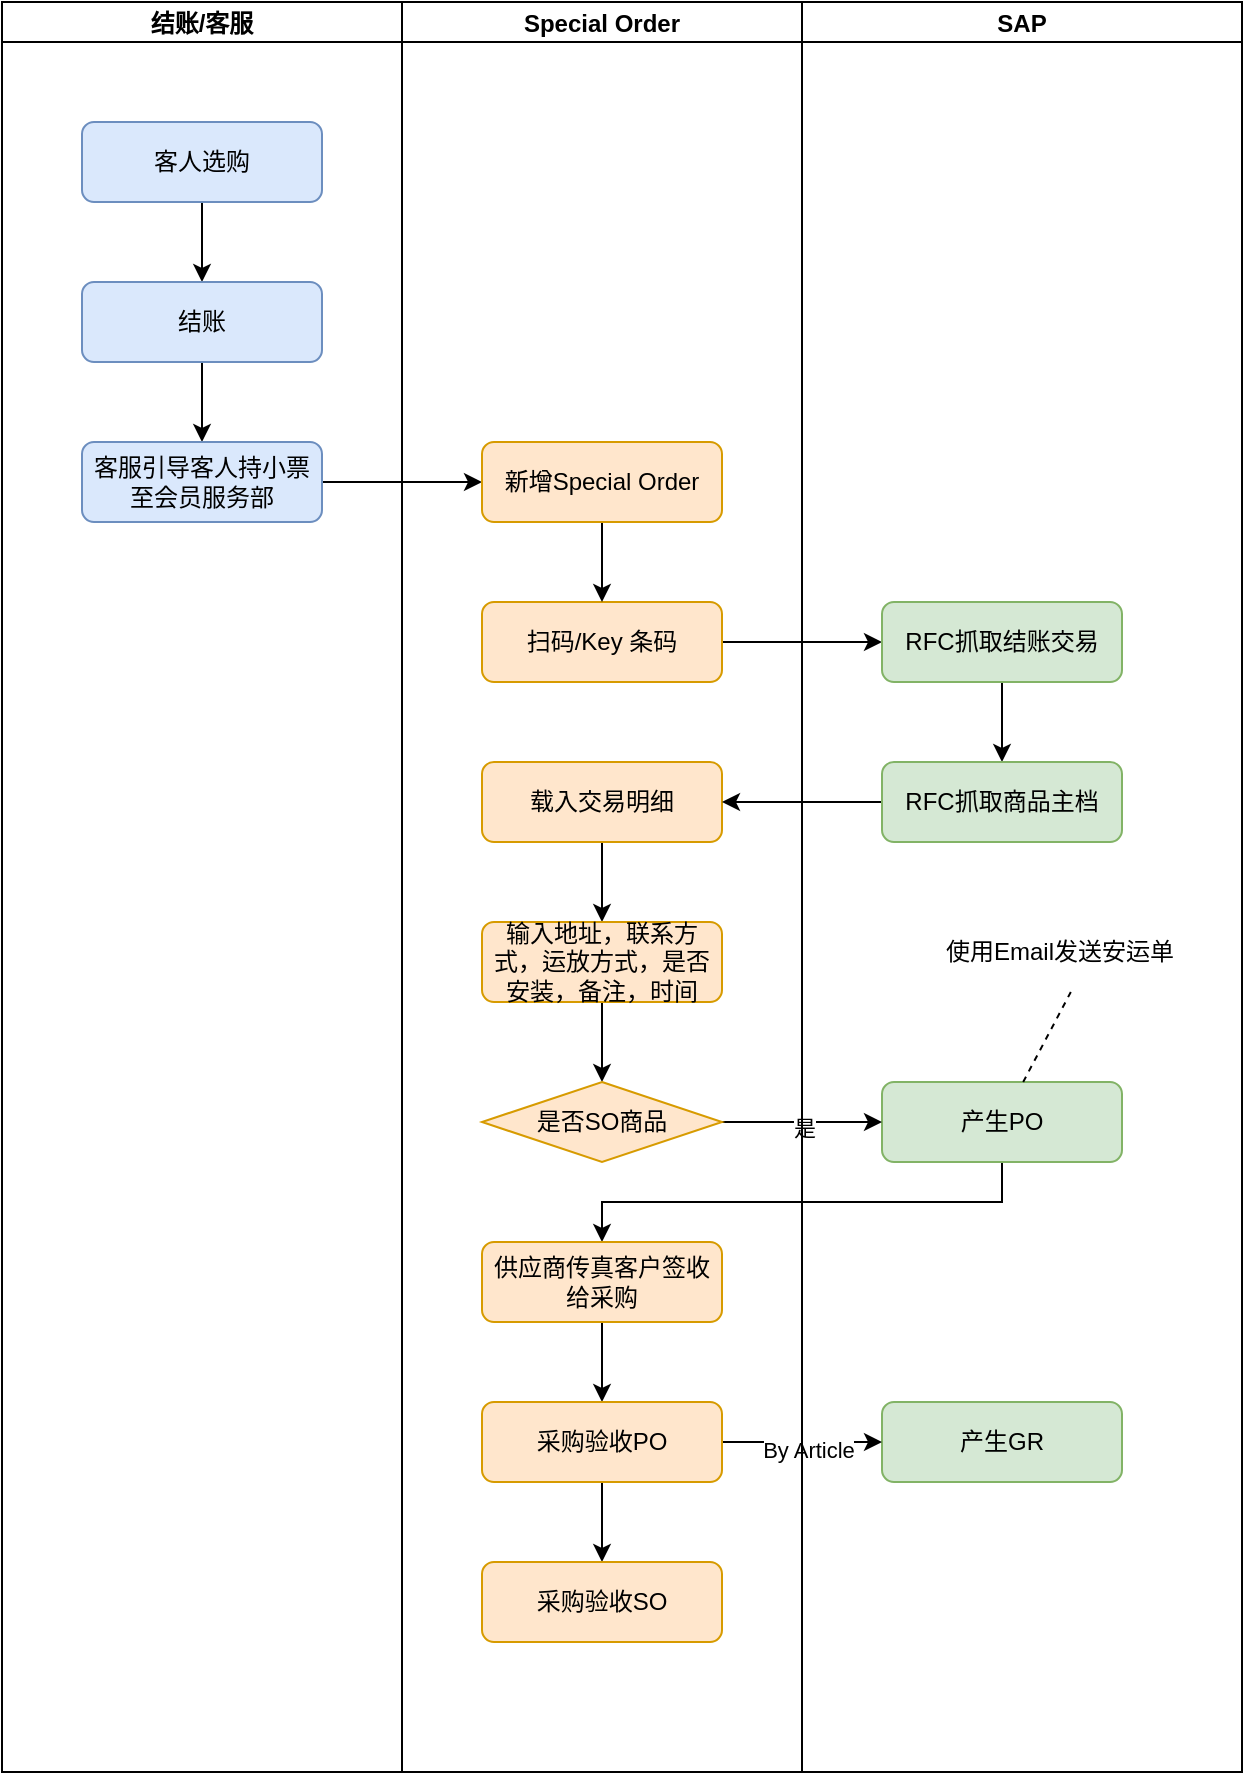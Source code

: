 <mxfile version="17.4.5" type="github" pages="2">
  <diagram id="C5RBs43oDa-KdzZeNtuy" name="销售">
    <mxGraphModel dx="1374" dy="712" grid="1" gridSize="10" guides="1" tooltips="1" connect="1" arrows="1" fold="1" page="1" pageScale="1" pageWidth="827" pageHeight="1169" math="0" shadow="0">
      <root>
        <mxCell id="WIyWlLk6GJQsqaUBKTNV-0" />
        <mxCell id="WIyWlLk6GJQsqaUBKTNV-1" parent="WIyWlLk6GJQsqaUBKTNV-0" />
        <mxCell id="T1-fg34D8Ipld1fYhuAQ-1" value="" style="edgeStyle=orthogonalEdgeStyle;rounded=0;orthogonalLoop=1;jettySize=auto;html=1;" parent="WIyWlLk6GJQsqaUBKTNV-1" source="WIyWlLk6GJQsqaUBKTNV-3" target="WIyWlLk6GJQsqaUBKTNV-7" edge="1">
          <mxGeometry relative="1" as="geometry" />
        </mxCell>
        <mxCell id="WIyWlLk6GJQsqaUBKTNV-3" value="客人选购" style="rounded=1;whiteSpace=wrap;html=1;fontSize=12;glass=0;strokeWidth=1;shadow=0;fillColor=#dae8fc;strokeColor=#6c8ebf;" parent="WIyWlLk6GJQsqaUBKTNV-1" vertex="1">
          <mxGeometry x="80" y="80" width="120" height="40" as="geometry" />
        </mxCell>
        <mxCell id="T1-fg34D8Ipld1fYhuAQ-2" value="" style="edgeStyle=orthogonalEdgeStyle;rounded=0;orthogonalLoop=1;jettySize=auto;html=1;" parent="WIyWlLk6GJQsqaUBKTNV-1" source="WIyWlLk6GJQsqaUBKTNV-7" target="WIyWlLk6GJQsqaUBKTNV-12" edge="1">
          <mxGeometry relative="1" as="geometry" />
        </mxCell>
        <mxCell id="WIyWlLk6GJQsqaUBKTNV-7" value="结账" style="rounded=1;whiteSpace=wrap;html=1;fontSize=12;glass=0;strokeWidth=1;shadow=0;fillColor=#dae8fc;strokeColor=#6c8ebf;" parent="WIyWlLk6GJQsqaUBKTNV-1" vertex="1">
          <mxGeometry x="80" y="160" width="120" height="40" as="geometry" />
        </mxCell>
        <mxCell id="T1-fg34D8Ipld1fYhuAQ-6" value="" style="edgeStyle=orthogonalEdgeStyle;rounded=0;orthogonalLoop=1;jettySize=auto;html=1;" parent="WIyWlLk6GJQsqaUBKTNV-1" source="WIyWlLk6GJQsqaUBKTNV-11" target="T1-fg34D8Ipld1fYhuAQ-4" edge="1">
          <mxGeometry relative="1" as="geometry" />
        </mxCell>
        <mxCell id="WIyWlLk6GJQsqaUBKTNV-11" value="扫码/Key 条码" style="rounded=1;whiteSpace=wrap;html=1;fontSize=12;glass=0;strokeWidth=1;shadow=0;fillColor=#ffe6cc;strokeColor=#d79b00;" parent="WIyWlLk6GJQsqaUBKTNV-1" vertex="1">
          <mxGeometry x="280" y="320" width="120" height="40" as="geometry" />
        </mxCell>
        <mxCell id="T1-fg34D8Ipld1fYhuAQ-3" value="" style="edgeStyle=orthogonalEdgeStyle;rounded=0;orthogonalLoop=1;jettySize=auto;html=1;" parent="WIyWlLk6GJQsqaUBKTNV-1" source="WIyWlLk6GJQsqaUBKTNV-12" target="T1-fg34D8Ipld1fYhuAQ-0" edge="1">
          <mxGeometry relative="1" as="geometry" />
        </mxCell>
        <mxCell id="WIyWlLk6GJQsqaUBKTNV-12" value="客服引导客人持小票至会员服务部" style="rounded=1;whiteSpace=wrap;html=1;fontSize=12;glass=0;strokeWidth=1;shadow=0;fillColor=#dae8fc;strokeColor=#6c8ebf;" parent="WIyWlLk6GJQsqaUBKTNV-1" vertex="1">
          <mxGeometry x="80" y="240" width="120" height="40" as="geometry" />
        </mxCell>
        <mxCell id="T1-fg34D8Ipld1fYhuAQ-5" value="" style="edgeStyle=orthogonalEdgeStyle;rounded=0;orthogonalLoop=1;jettySize=auto;html=1;" parent="WIyWlLk6GJQsqaUBKTNV-1" source="T1-fg34D8Ipld1fYhuAQ-0" target="WIyWlLk6GJQsqaUBKTNV-11" edge="1">
          <mxGeometry relative="1" as="geometry" />
        </mxCell>
        <mxCell id="T1-fg34D8Ipld1fYhuAQ-0" value="新增Special Order" style="rounded=1;whiteSpace=wrap;html=1;fontSize=12;glass=0;strokeWidth=1;shadow=0;fillColor=#ffe6cc;strokeColor=#d79b00;" parent="WIyWlLk6GJQsqaUBKTNV-1" vertex="1">
          <mxGeometry x="280" y="240" width="120" height="40" as="geometry" />
        </mxCell>
        <mxCell id="T1-fg34D8Ipld1fYhuAQ-8" value="" style="edgeStyle=orthogonalEdgeStyle;rounded=0;orthogonalLoop=1;jettySize=auto;html=1;exitX=0.5;exitY=1;exitDx=0;exitDy=0;" parent="WIyWlLk6GJQsqaUBKTNV-1" source="T1-fg34D8Ipld1fYhuAQ-4" target="02NSBu3Gr5LEuk78i9ND-0" edge="1">
          <mxGeometry relative="1" as="geometry" />
        </mxCell>
        <mxCell id="T1-fg34D8Ipld1fYhuAQ-4" value="RFC抓取结账交易" style="rounded=1;whiteSpace=wrap;html=1;fontSize=12;glass=0;strokeWidth=1;shadow=0;fillColor=#d5e8d4;strokeColor=#82b366;" parent="WIyWlLk6GJQsqaUBKTNV-1" vertex="1">
          <mxGeometry x="480" y="320" width="120" height="40" as="geometry" />
        </mxCell>
        <mxCell id="T1-fg34D8Ipld1fYhuAQ-10" value="" style="edgeStyle=orthogonalEdgeStyle;rounded=0;orthogonalLoop=1;jettySize=auto;html=1;" parent="WIyWlLk6GJQsqaUBKTNV-1" source="T1-fg34D8Ipld1fYhuAQ-7" target="T1-fg34D8Ipld1fYhuAQ-9" edge="1">
          <mxGeometry relative="1" as="geometry" />
        </mxCell>
        <mxCell id="T1-fg34D8Ipld1fYhuAQ-7" value="载入交易明细" style="rounded=1;whiteSpace=wrap;html=1;fontSize=12;glass=0;strokeWidth=1;shadow=0;fillColor=#ffe6cc;strokeColor=#d79b00;" parent="WIyWlLk6GJQsqaUBKTNV-1" vertex="1">
          <mxGeometry x="280" y="400" width="120" height="40" as="geometry" />
        </mxCell>
        <mxCell id="T1-fg34D8Ipld1fYhuAQ-15" value="" style="edgeStyle=orthogonalEdgeStyle;rounded=0;orthogonalLoop=1;jettySize=auto;html=1;exitX=0.5;exitY=1;exitDx=0;exitDy=0;" parent="WIyWlLk6GJQsqaUBKTNV-1" source="T1-fg34D8Ipld1fYhuAQ-9" target="02NSBu3Gr5LEuk78i9ND-2" edge="1">
          <mxGeometry relative="1" as="geometry" />
        </mxCell>
        <mxCell id="T1-fg34D8Ipld1fYhuAQ-9" value="输入地址，联系方式，运放方式，是否安装，备注，时间" style="rounded=1;whiteSpace=wrap;html=1;fontSize=12;glass=0;strokeWidth=1;shadow=0;fillColor=#ffe6cc;strokeColor=#d79b00;" parent="WIyWlLk6GJQsqaUBKTNV-1" vertex="1">
          <mxGeometry x="280" y="480" width="120" height="40" as="geometry" />
        </mxCell>
        <mxCell id="sKpQfhkLIdxTNR7MBVdN-0" value="" style="edgeStyle=orthogonalEdgeStyle;rounded=0;orthogonalLoop=1;jettySize=auto;html=1;exitX=0.5;exitY=1;exitDx=0;exitDy=0;" parent="WIyWlLk6GJQsqaUBKTNV-1" source="T1-fg34D8Ipld1fYhuAQ-16" target="T1-fg34D8Ipld1fYhuAQ-31" edge="1">
          <mxGeometry relative="1" as="geometry">
            <mxPoint x="340" y="640" as="targetPoint" />
          </mxGeometry>
        </mxCell>
        <mxCell id="T1-fg34D8Ipld1fYhuAQ-16" value="产生PO" style="rounded=1;whiteSpace=wrap;html=1;fontSize=12;glass=0;strokeWidth=1;shadow=0;fillColor=#d5e8d4;strokeColor=#82b366;" parent="WIyWlLk6GJQsqaUBKTNV-1" vertex="1">
          <mxGeometry x="480" y="560" width="120" height="40" as="geometry" />
        </mxCell>
        <mxCell id="T1-fg34D8Ipld1fYhuAQ-20" value="" style="endArrow=none;dashed=1;html=1;" parent="WIyWlLk6GJQsqaUBKTNV-1" source="T1-fg34D8Ipld1fYhuAQ-16" target="T1-fg34D8Ipld1fYhuAQ-17" edge="1">
          <mxGeometry width="50" height="50" relative="1" as="geometry">
            <mxPoint x="640" y="640" as="sourcePoint" />
            <mxPoint x="690" y="590" as="targetPoint" />
          </mxGeometry>
        </mxCell>
        <mxCell id="T1-fg34D8Ipld1fYhuAQ-36" value="" style="edgeStyle=orthogonalEdgeStyle;rounded=0;orthogonalLoop=1;jettySize=auto;html=1;entryX=0.5;entryY=0;entryDx=0;entryDy=0;" parent="WIyWlLk6GJQsqaUBKTNV-1" source="T1-fg34D8Ipld1fYhuAQ-31" target="sKpQfhkLIdxTNR7MBVdN-6" edge="1">
          <mxGeometry relative="1" as="geometry">
            <mxPoint x="340" y="800" as="targetPoint" />
          </mxGeometry>
        </mxCell>
        <mxCell id="T1-fg34D8Ipld1fYhuAQ-31" value="供应商传真客户签收给采购" style="rounded=1;whiteSpace=wrap;html=1;fontSize=12;glass=0;strokeWidth=1;shadow=0;fillColor=#ffe6cc;strokeColor=#d79b00;" parent="WIyWlLk6GJQsqaUBKTNV-1" vertex="1">
          <mxGeometry x="280" y="640" width="120" height="40" as="geometry" />
        </mxCell>
        <mxCell id="T1-fg34D8Ipld1fYhuAQ-35" value="产生GR" style="rounded=1;whiteSpace=wrap;html=1;fontSize=12;glass=0;strokeWidth=1;shadow=0;fillColor=#d5e8d4;strokeColor=#82b366;" parent="WIyWlLk6GJQsqaUBKTNV-1" vertex="1">
          <mxGeometry x="480" y="720" width="120" height="40" as="geometry" />
        </mxCell>
        <mxCell id="sKpQfhkLIdxTNR7MBVdN-7" value="" style="edgeStyle=orthogonalEdgeStyle;rounded=0;orthogonalLoop=1;jettySize=auto;html=1;exitX=1;exitY=0.5;exitDx=0;exitDy=0;" parent="WIyWlLk6GJQsqaUBKTNV-1" source="sKpQfhkLIdxTNR7MBVdN-6" target="T1-fg34D8Ipld1fYhuAQ-35" edge="1">
          <mxGeometry relative="1" as="geometry">
            <mxPoint x="400" y="820" as="sourcePoint" />
          </mxGeometry>
        </mxCell>
        <mxCell id="3wVrOvpjHsvVBlZsYVPN-2" value="By Article" style="edgeLabel;html=1;align=center;verticalAlign=middle;resizable=0;points=[];" parent="sKpQfhkLIdxTNR7MBVdN-7" vertex="1" connectable="0">
          <mxGeometry x="0.075" y="-4" relative="1" as="geometry">
            <mxPoint as="offset" />
          </mxGeometry>
        </mxCell>
        <mxCell id="3wVrOvpjHsvVBlZsYVPN-1" value="" style="edgeStyle=orthogonalEdgeStyle;rounded=0;orthogonalLoop=1;jettySize=auto;html=1;" parent="WIyWlLk6GJQsqaUBKTNV-1" source="sKpQfhkLIdxTNR7MBVdN-6" edge="1">
          <mxGeometry relative="1" as="geometry">
            <mxPoint x="340" y="800" as="targetPoint" />
          </mxGeometry>
        </mxCell>
        <mxCell id="sKpQfhkLIdxTNR7MBVdN-6" value="采购验收PO" style="rounded=1;whiteSpace=wrap;html=1;fontSize=12;glass=0;strokeWidth=1;shadow=0;fillColor=#ffe6cc;strokeColor=#d79b00;" parent="WIyWlLk6GJQsqaUBKTNV-1" vertex="1">
          <mxGeometry x="280" y="720" width="120" height="40" as="geometry" />
        </mxCell>
        <mxCell id="02NSBu3Gr5LEuk78i9ND-1" value="" style="edgeStyle=orthogonalEdgeStyle;rounded=0;orthogonalLoop=1;jettySize=auto;html=1;" parent="WIyWlLk6GJQsqaUBKTNV-1" source="02NSBu3Gr5LEuk78i9ND-0" target="T1-fg34D8Ipld1fYhuAQ-7" edge="1">
          <mxGeometry relative="1" as="geometry" />
        </mxCell>
        <mxCell id="02NSBu3Gr5LEuk78i9ND-0" value="RFC抓取商品主档" style="rounded=1;whiteSpace=wrap;html=1;fontSize=12;glass=0;strokeWidth=1;shadow=0;fillColor=#d5e8d4;strokeColor=#82b366;" parent="WIyWlLk6GJQsqaUBKTNV-1" vertex="1">
          <mxGeometry x="480" y="400" width="120" height="40" as="geometry" />
        </mxCell>
        <mxCell id="02NSBu3Gr5LEuk78i9ND-3" value="" style="edgeStyle=orthogonalEdgeStyle;rounded=0;orthogonalLoop=1;jettySize=auto;html=1;" parent="WIyWlLk6GJQsqaUBKTNV-1" source="02NSBu3Gr5LEuk78i9ND-2" target="T1-fg34D8Ipld1fYhuAQ-16" edge="1">
          <mxGeometry relative="1" as="geometry" />
        </mxCell>
        <mxCell id="02NSBu3Gr5LEuk78i9ND-4" value="是" style="edgeLabel;html=1;align=center;verticalAlign=middle;resizable=0;points=[];" parent="02NSBu3Gr5LEuk78i9ND-3" vertex="1" connectable="0">
          <mxGeometry x="0.025" y="-3" relative="1" as="geometry">
            <mxPoint as="offset" />
          </mxGeometry>
        </mxCell>
        <mxCell id="02NSBu3Gr5LEuk78i9ND-2" value="是否SO商品" style="rhombus;whiteSpace=wrap;html=1;fillColor=#ffe6cc;strokeColor=#d79b00;" parent="WIyWlLk6GJQsqaUBKTNV-1" vertex="1">
          <mxGeometry x="280" y="560" width="120" height="40" as="geometry" />
        </mxCell>
        <mxCell id="NtOGGg9B74_ysKXIhsV1-0" value="采购验收SO" style="rounded=1;whiteSpace=wrap;html=1;fontSize=12;glass=0;strokeWidth=1;shadow=0;fillColor=#ffe6cc;strokeColor=#d79b00;" parent="WIyWlLk6GJQsqaUBKTNV-1" vertex="1">
          <mxGeometry x="280" y="800" width="120" height="40" as="geometry" />
        </mxCell>
        <mxCell id="9P9QpWFJSZC7L6lgLxoG-0" value="结账/客服" style="swimlane;startSize=20;" vertex="1" parent="WIyWlLk6GJQsqaUBKTNV-1">
          <mxGeometry x="40" y="20" width="200" height="885" as="geometry" />
        </mxCell>
        <mxCell id="9P9QpWFJSZC7L6lgLxoG-1" value="Special Order" style="swimlane;startSize=20;" vertex="1" parent="WIyWlLk6GJQsqaUBKTNV-1">
          <mxGeometry x="240" y="20" width="200" height="885" as="geometry" />
        </mxCell>
        <mxCell id="9P9QpWFJSZC7L6lgLxoG-2" value="SAP" style="swimlane;startSize=20;" vertex="1" parent="WIyWlLk6GJQsqaUBKTNV-1">
          <mxGeometry x="440" y="20" width="220" height="885" as="geometry">
            <mxRectangle x="440" y="25" width="60" height="20" as="alternateBounds" />
          </mxGeometry>
        </mxCell>
        <mxCell id="T1-fg34D8Ipld1fYhuAQ-17" value="使用Email发送安运单" style="text;html=1;strokeColor=none;fillColor=none;align=left;verticalAlign=middle;whiteSpace=wrap;rounded=0;" parent="9P9QpWFJSZC7L6lgLxoG-2" vertex="1">
          <mxGeometry x="70" y="455" width="150" height="40" as="geometry" />
        </mxCell>
      </root>
    </mxGraphModel>
  </diagram>
  <diagram id="BFHJmZcGfqTJoLvyNL1B" name="退货">
    <mxGraphModel dx="1374" dy="712" grid="1" gridSize="10" guides="1" tooltips="1" connect="1" arrows="1" fold="1" page="1" pageScale="1" pageWidth="827" pageHeight="1169" math="0" shadow="0">
      <root>
        <mxCell id="zBYj6lzGFg4gyyik7zvS-0" />
        <mxCell id="zBYj6lzGFg4gyyik7zvS-1" parent="zBYj6lzGFg4gyyik7zvS-0" />
        <mxCell id="JWQchuydamJImcBdJqUM-0" value="" style="edgeStyle=orthogonalEdgeStyle;rounded=0;orthogonalLoop=1;jettySize=auto;html=1;" parent="zBYj6lzGFg4gyyik7zvS-1" source="JWQchuydamJImcBdJqUM-1" target="JWQchuydamJImcBdJqUM-3" edge="1">
          <mxGeometry relative="1" as="geometry" />
        </mxCell>
        <mxCell id="JWQchuydamJImcBdJqUM-1" value="客人至门店退货" style="rounded=1;whiteSpace=wrap;html=1;fontSize=12;glass=0;strokeWidth=1;shadow=0;fillColor=#dae8fc;strokeColor=#6c8ebf;" parent="zBYj6lzGFg4gyyik7zvS-1" vertex="1">
          <mxGeometry x="80" y="80" width="120" height="40" as="geometry" />
        </mxCell>
        <mxCell id="JWQchuydamJImcBdJqUM-2" value="" style="edgeStyle=orthogonalEdgeStyle;rounded=0;orthogonalLoop=1;jettySize=auto;html=1;entryX=0.5;entryY=0;entryDx=0;entryDy=0;" parent="zBYj6lzGFg4gyyik7zvS-1" source="JWQchuydamJImcBdJqUM-3" target="JWQchuydamJImcBdJqUM-6" edge="1">
          <mxGeometry relative="1" as="geometry">
            <mxPoint x="140" y="240" as="targetPoint" />
            <Array as="points">
              <mxPoint x="140" y="220" />
              <mxPoint x="340" y="220" />
            </Array>
          </mxGeometry>
        </mxCell>
        <mxCell id="JWQchuydamJImcBdJqUM-3" value="执行系统退货作业" style="rounded=1;whiteSpace=wrap;html=1;fontSize=12;glass=0;strokeWidth=1;shadow=0;fillColor=#dae8fc;strokeColor=#6c8ebf;" parent="zBYj6lzGFg4gyyik7zvS-1" vertex="1">
          <mxGeometry x="80" y="160" width="120" height="40" as="geometry" />
        </mxCell>
        <mxCell id="FomWz2JMiu0fm9CZBq7i-1" value="" style="edgeStyle=orthogonalEdgeStyle;rounded=0;orthogonalLoop=1;jettySize=auto;html=1;" parent="zBYj6lzGFg4gyyik7zvS-1" source="JWQchuydamJImcBdJqUM-6" target="FomWz2JMiu0fm9CZBq7i-0" edge="1">
          <mxGeometry relative="1" as="geometry" />
        </mxCell>
        <mxCell id="FomWz2JMiu0fm9CZBq7i-5" value="" style="edgeStyle=orthogonalEdgeStyle;rounded=0;orthogonalLoop=1;jettySize=auto;html=1;exitX=0.5;exitY=1;exitDx=0;exitDy=0;" parent="zBYj6lzGFg4gyyik7zvS-1" source="FomWz2JMiu0fm9CZBq7i-0" target="FomWz2JMiu0fm9CZBq7i-4" edge="1">
          <mxGeometry relative="1" as="geometry" />
        </mxCell>
        <mxCell id="JWQchuydamJImcBdJqUM-6" value="Daily job&lt;br&gt;检查退货" style="rounded=1;whiteSpace=wrap;html=1;fontSize=12;glass=0;strokeWidth=1;shadow=0;fillColor=#ffe6cc;strokeColor=#d79b00;" parent="zBYj6lzGFg4gyyik7zvS-1" vertex="1">
          <mxGeometry x="280" y="240" width="120" height="40" as="geometry" />
        </mxCell>
        <mxCell id="FomWz2JMiu0fm9CZBq7i-0" value="RFC抓取退货交易" style="rounded=1;whiteSpace=wrap;html=1;fontSize=12;glass=0;strokeWidth=1;shadow=0;fillColor=#d5e8d4;strokeColor=#82b366;" parent="zBYj6lzGFg4gyyik7zvS-1" vertex="1">
          <mxGeometry x="480" y="240" width="120" height="40" as="geometry" />
        </mxCell>
        <mxCell id="FomWz2JMiu0fm9CZBq7i-2" value="交易已全退则不检查退货&lt;br&gt;交易时间超过1年不检查退货&lt;br&gt;依据退货单过滤唯一性&lt;br&gt;每天凌晨检查前一天退货&lt;br&gt;Special Order可以手动检查退货" style="text;html=1;strokeColor=none;fillColor=none;align=left;verticalAlign=top;whiteSpace=wrap;rounded=0;" parent="zBYj6lzGFg4gyyik7zvS-1" vertex="1">
          <mxGeometry x="647" y="90" width="180" height="80" as="geometry" />
        </mxCell>
        <mxCell id="FomWz2JMiu0fm9CZBq7i-3" value="" style="endArrow=none;dashed=1;html=1;entryX=0;entryY=0.5;entryDx=0;entryDy=0;" parent="zBYj6lzGFg4gyyik7zvS-1" source="JWQchuydamJImcBdJqUM-6" target="FomWz2JMiu0fm9CZBq7i-2" edge="1">
          <mxGeometry width="50" height="50" relative="1" as="geometry">
            <mxPoint x="560" y="310" as="sourcePoint" />
            <mxPoint x="610" y="260" as="targetPoint" />
          </mxGeometry>
        </mxCell>
        <mxCell id="6SQMdmiS38PdySWfiUBp-8" value="" style="edgeStyle=orthogonalEdgeStyle;rounded=0;orthogonalLoop=1;jettySize=auto;html=1;" parent="zBYj6lzGFg4gyyik7zvS-1" source="FomWz2JMiu0fm9CZBq7i-4" target="6SQMdmiS38PdySWfiUBp-7" edge="1">
          <mxGeometry relative="1" as="geometry" />
        </mxCell>
        <mxCell id="FomWz2JMiu0fm9CZBq7i-4" value="自动载入退货明细" style="rounded=1;whiteSpace=wrap;html=1;fontSize=12;glass=0;strokeWidth=1;shadow=0;fillColor=#ffe6cc;strokeColor=#d79b00;" parent="zBYj6lzGFg4gyyik7zvS-1" vertex="1">
          <mxGeometry x="280" y="320" width="120" height="40" as="geometry" />
        </mxCell>
        <mxCell id="FomWz2JMiu0fm9CZBq7i-8" value="备注：&lt;br&gt;客人退货至门店后，是否需要退货给厂商依赖于不同条件，Special Order提供Flag可标记PO是否已退货。" style="text;html=1;strokeColor=none;fillColor=none;align=left;verticalAlign=top;whiteSpace=wrap;rounded=0;" parent="zBYj6lzGFg4gyyik7zvS-1" vertex="1">
          <mxGeometry x="80" y="830" width="520" height="190" as="geometry" />
        </mxCell>
        <mxCell id="6SQMdmiS38PdySWfiUBp-3" value="" style="edgeStyle=orthogonalEdgeStyle;rounded=0;orthogonalLoop=1;jettySize=auto;html=1;" parent="zBYj6lzGFg4gyyik7zvS-1" source="6SQMdmiS38PdySWfiUBp-0" target="6SQMdmiS38PdySWfiUBp-2" edge="1">
          <mxGeometry relative="1" as="geometry" />
        </mxCell>
        <mxCell id="6SQMdmiS38PdySWfiUBp-4" value="Y" style="edgeLabel;html=1;align=center;verticalAlign=middle;resizable=0;points=[];" parent="6SQMdmiS38PdySWfiUBp-3" vertex="1" connectable="0">
          <mxGeometry y="-1" relative="1" as="geometry">
            <mxPoint as="offset" />
          </mxGeometry>
        </mxCell>
        <mxCell id="6SQMdmiS38PdySWfiUBp-5" style="edgeStyle=orthogonalEdgeStyle;rounded=0;orthogonalLoop=1;jettySize=auto;html=1;entryX=0;entryY=0.5;entryDx=0;entryDy=0;exitX=0;exitY=0.5;exitDx=0;exitDy=0;" parent="zBYj6lzGFg4gyyik7zvS-1" source="6SQMdmiS38PdySWfiUBp-0" target="JWQchuydamJImcBdJqUM-6" edge="1">
          <mxGeometry relative="1" as="geometry" />
        </mxCell>
        <mxCell id="6SQMdmiS38PdySWfiUBp-6" value="N" style="edgeLabel;html=1;align=center;verticalAlign=middle;resizable=0;points=[];" parent="6SQMdmiS38PdySWfiUBp-5" vertex="1" connectable="0">
          <mxGeometry x="-0.38" y="-3" relative="1" as="geometry">
            <mxPoint as="offset" />
          </mxGeometry>
        </mxCell>
        <mxCell id="6SQMdmiS38PdySWfiUBp-0" value="SO全退完" style="rhombus;whiteSpace=wrap;html=1;fillColor=#ffe6cc;strokeColor=#d79b00;" parent="zBYj6lzGFg4gyyik7zvS-1" vertex="1">
          <mxGeometry x="280" y="480" width="120" height="40" as="geometry" />
        </mxCell>
        <mxCell id="6SQMdmiS38PdySWfiUBp-2" value="（暂时不关）自动更新订单为已关闭" style="rounded=1;whiteSpace=wrap;html=1;fontSize=12;glass=0;strokeWidth=1;shadow=0;fillColor=#ffe6cc;strokeColor=#d79b00;" parent="zBYj6lzGFg4gyyik7zvS-1" vertex="1">
          <mxGeometry x="280" y="560" width="120" height="40" as="geometry" />
        </mxCell>
        <mxCell id="6SQMdmiS38PdySWfiUBp-9" value="" style="edgeStyle=orthogonalEdgeStyle;rounded=0;orthogonalLoop=1;jettySize=auto;html=1;" parent="zBYj6lzGFg4gyyik7zvS-1" source="6SQMdmiS38PdySWfiUBp-7" target="6SQMdmiS38PdySWfiUBp-0" edge="1">
          <mxGeometry relative="1" as="geometry" />
        </mxCell>
        <mxCell id="6SQMdmiS38PdySWfiUBp-11" value="N" style="edgeLabel;html=1;align=center;verticalAlign=middle;resizable=0;points=[];" parent="6SQMdmiS38PdySWfiUBp-9" vertex="1" connectable="0">
          <mxGeometry x="-0.1" y="2" relative="1" as="geometry">
            <mxPoint as="offset" />
          </mxGeometry>
        </mxCell>
        <mxCell id="6SQMdmiS38PdySWfiUBp-7" value="是否为厂送" style="rhombus;whiteSpace=wrap;html=1;fillColor=#ffe6cc;strokeColor=#d79b00;" parent="zBYj6lzGFg4gyyik7zvS-1" vertex="1">
          <mxGeometry x="280" y="400" width="120" height="40" as="geometry" />
        </mxCell>
        <mxCell id="CEFIE-ySKef9TWZxsy8w-0" value="结账/客服" style="swimlane;startSize=20;" vertex="1" parent="zBYj6lzGFg4gyyik7zvS-1">
          <mxGeometry x="40" y="20" width="200" height="660" as="geometry" />
        </mxCell>
        <mxCell id="CEFIE-ySKef9TWZxsy8w-1" value="Special Order" style="swimlane;startSize=20;" vertex="1" parent="zBYj6lzGFg4gyyik7zvS-1">
          <mxGeometry x="240" y="20" width="200" height="660" as="geometry" />
        </mxCell>
        <mxCell id="CEFIE-ySKef9TWZxsy8w-2" value="SAP" style="swimlane;startSize=20;" vertex="1" parent="zBYj6lzGFg4gyyik7zvS-1">
          <mxGeometry x="440" y="20" width="200" height="660" as="geometry" />
        </mxCell>
      </root>
    </mxGraphModel>
  </diagram>
</mxfile>
